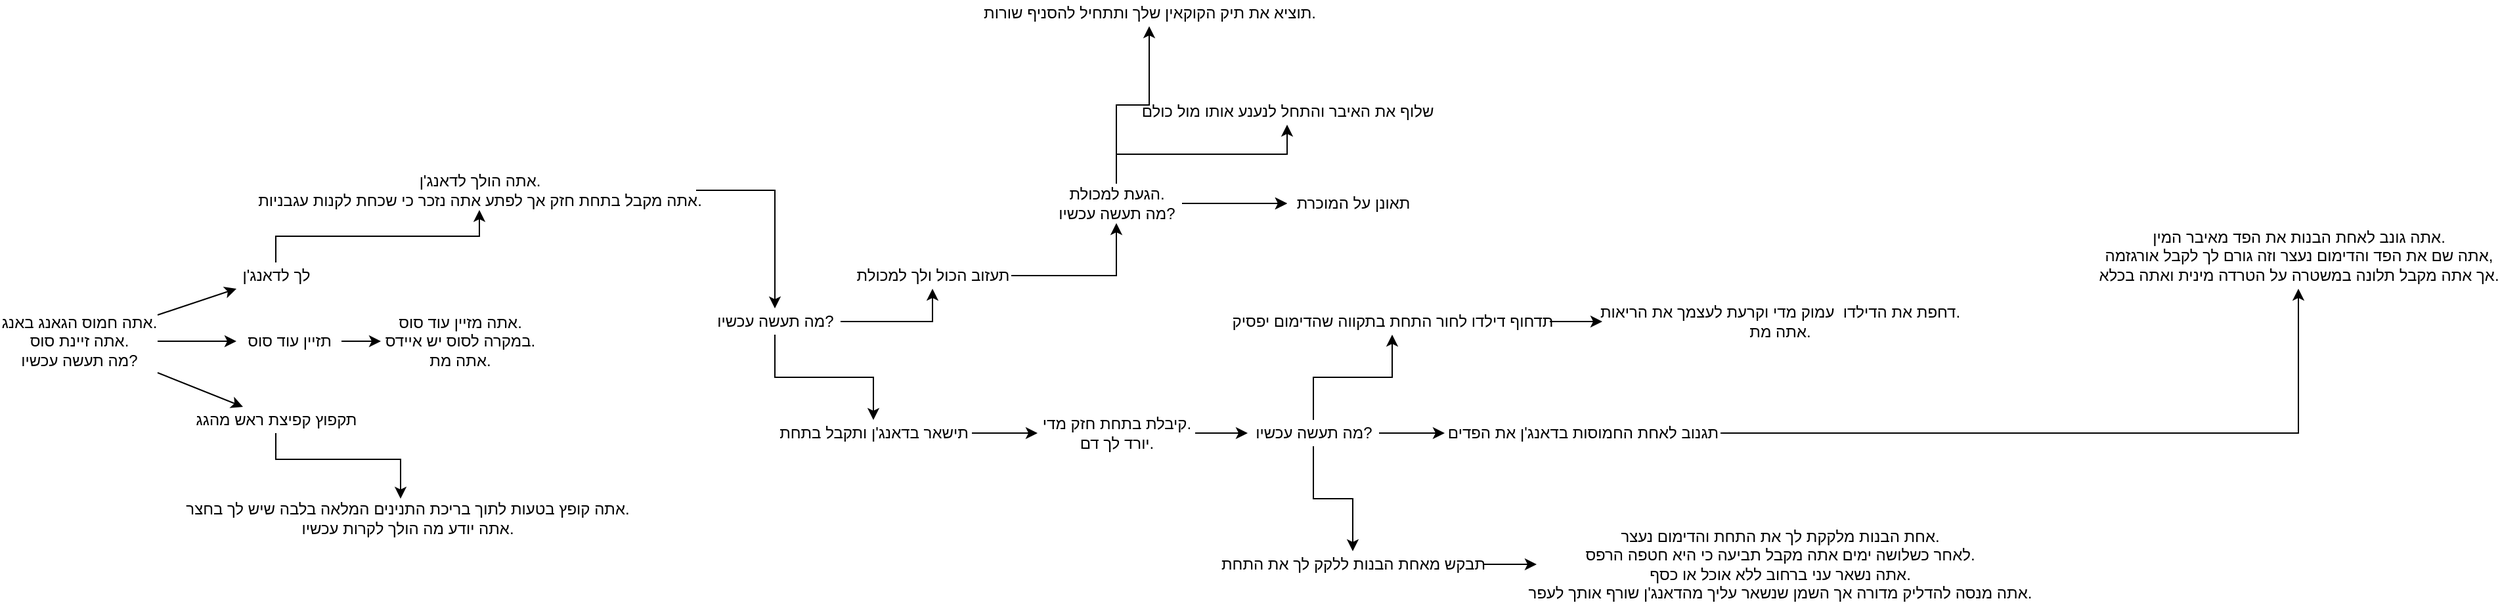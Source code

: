 <mxfile version="14.1.2" type="github">
  <diagram id="Cu5V5KgqSv17Ko4OS9BQ" name="Page-1">
    <mxGraphModel dx="573" dy="312" grid="1" gridSize="10" guides="1" tooltips="1" connect="1" arrows="1" fold="1" page="1" pageScale="1" pageWidth="2400" pageHeight="1400" math="0" shadow="0">
      <root>
        <mxCell id="0" />
        <mxCell id="1" parent="0" />
        <mxCell id="gz2-CgeXObaSSJoPXU8p-1" value="אתה חמוס הגאנג באנג.&lt;br&gt;אתה זיינת סוס.&lt;br&gt;מה תעשה עכשיו?" style="text;html=1;align=center;verticalAlign=middle;resizable=0;points=[];autosize=1;" vertex="1" parent="1">
          <mxGeometry x="10" y="555" width="120" height="50" as="geometry" />
        </mxCell>
        <mxCell id="gz2-CgeXObaSSJoPXU8p-13" value="" style="edgeStyle=orthogonalEdgeStyle;rounded=0;orthogonalLoop=1;jettySize=auto;html=1;" edge="1" parent="1" source="gz2-CgeXObaSSJoPXU8p-2" target="gz2-CgeXObaSSJoPXU8p-12">
          <mxGeometry relative="1" as="geometry" />
        </mxCell>
        <mxCell id="gz2-CgeXObaSSJoPXU8p-2" value="תזיין עוד סוס" style="text;html=1;align=center;verticalAlign=middle;resizable=0;points=[];autosize=1;" vertex="1" parent="1">
          <mxGeometry x="190" y="570" width="80" height="20" as="geometry" />
        </mxCell>
        <mxCell id="gz2-CgeXObaSSJoPXU8p-3" value="" style="endArrow=classic;html=1;" edge="1" parent="1" source="gz2-CgeXObaSSJoPXU8p-1" target="gz2-CgeXObaSSJoPXU8p-2">
          <mxGeometry width="50" height="50" relative="1" as="geometry">
            <mxPoint x="370" y="980" as="sourcePoint" />
            <mxPoint x="420" y="930" as="targetPoint" />
          </mxGeometry>
        </mxCell>
        <mxCell id="gz2-CgeXObaSSJoPXU8p-17" value="" style="edgeStyle=orthogonalEdgeStyle;rounded=0;orthogonalLoop=1;jettySize=auto;html=1;" edge="1" parent="1" source="gz2-CgeXObaSSJoPXU8p-4" target="gz2-CgeXObaSSJoPXU8p-16">
          <mxGeometry relative="1" as="geometry" />
        </mxCell>
        <mxCell id="gz2-CgeXObaSSJoPXU8p-4" value="לך לדאנג&#39;ן" style="text;html=1;align=center;verticalAlign=middle;resizable=0;points=[];autosize=1;" vertex="1" parent="1">
          <mxGeometry x="190" y="520" width="60" height="20" as="geometry" />
        </mxCell>
        <mxCell id="gz2-CgeXObaSSJoPXU8p-7" value="" style="endArrow=classic;html=1;" edge="1" parent="1" source="gz2-CgeXObaSSJoPXU8p-1" target="gz2-CgeXObaSSJoPXU8p-4">
          <mxGeometry width="50" height="50" relative="1" as="geometry">
            <mxPoint x="340" y="620" as="sourcePoint" />
            <mxPoint x="390" y="570" as="targetPoint" />
          </mxGeometry>
        </mxCell>
        <mxCell id="gz2-CgeXObaSSJoPXU8p-15" value="" style="edgeStyle=orthogonalEdgeStyle;rounded=0;orthogonalLoop=1;jettySize=auto;html=1;" edge="1" parent="1" source="gz2-CgeXObaSSJoPXU8p-8" target="gz2-CgeXObaSSJoPXU8p-14">
          <mxGeometry relative="1" as="geometry">
            <Array as="points">
              <mxPoint x="220" y="670" />
              <mxPoint x="315" y="670" />
            </Array>
          </mxGeometry>
        </mxCell>
        <mxCell id="gz2-CgeXObaSSJoPXU8p-8" value="תקפוץ קפיצת ראש מהגג" style="text;html=1;align=center;verticalAlign=middle;resizable=0;points=[];autosize=1;" vertex="1" parent="1">
          <mxGeometry x="155" y="630" width="130" height="20" as="geometry" />
        </mxCell>
        <mxCell id="gz2-CgeXObaSSJoPXU8p-10" value="" style="endArrow=classic;html=1;" edge="1" parent="1" source="gz2-CgeXObaSSJoPXU8p-1" target="gz2-CgeXObaSSJoPXU8p-8">
          <mxGeometry width="50" height="50" relative="1" as="geometry">
            <mxPoint x="340" y="620" as="sourcePoint" />
            <mxPoint x="390" y="570" as="targetPoint" />
          </mxGeometry>
        </mxCell>
        <mxCell id="gz2-CgeXObaSSJoPXU8p-12" value="אתה מזיין עוד סוס.&lt;br&gt;במקרה לסוס יש איידס.&lt;br&gt;אתה מת." style="text;html=1;align=center;verticalAlign=middle;resizable=0;points=[];autosize=1;" vertex="1" parent="1">
          <mxGeometry x="300" y="555" width="120" height="50" as="geometry" />
        </mxCell>
        <mxCell id="gz2-CgeXObaSSJoPXU8p-14" value="אתה קופץ בטעות לתוך בריכת התנינים המלאה בלבה שיש לך בחצר.&lt;br&gt;אתה יודע מה הולך לקרות עכשיו." style="text;html=1;align=center;verticalAlign=middle;resizable=0;points=[];autosize=1;" vertex="1" parent="1">
          <mxGeometry x="155" y="700" width="330" height="30" as="geometry" />
        </mxCell>
        <mxCell id="gz2-CgeXObaSSJoPXU8p-19" value="" style="edgeStyle=orthogonalEdgeStyle;rounded=0;orthogonalLoop=1;jettySize=auto;html=1;" edge="1" parent="1" source="gz2-CgeXObaSSJoPXU8p-16" target="gz2-CgeXObaSSJoPXU8p-18">
          <mxGeometry relative="1" as="geometry" />
        </mxCell>
        <mxCell id="gz2-CgeXObaSSJoPXU8p-16" value="אתה הולך לדאנג&#39;ן.&lt;br&gt;אתה מקבל בתחת חזק אך לפתע אתה נזכר כי שכחת לקנות עגבניות." style="text;html=1;align=center;verticalAlign=middle;resizable=0;points=[];autosize=1;" vertex="1" parent="1">
          <mxGeometry x="210" y="450" width="330" height="30" as="geometry" />
        </mxCell>
        <mxCell id="gz2-CgeXObaSSJoPXU8p-21" value="" style="edgeStyle=orthogonalEdgeStyle;rounded=0;orthogonalLoop=1;jettySize=auto;html=1;" edge="1" parent="1" source="gz2-CgeXObaSSJoPXU8p-18" target="gz2-CgeXObaSSJoPXU8p-20">
          <mxGeometry relative="1" as="geometry" />
        </mxCell>
        <mxCell id="gz2-CgeXObaSSJoPXU8p-25" value="" style="edgeStyle=orthogonalEdgeStyle;rounded=0;orthogonalLoop=1;jettySize=auto;html=1;" edge="1" parent="1" source="gz2-CgeXObaSSJoPXU8p-18" target="gz2-CgeXObaSSJoPXU8p-24">
          <mxGeometry relative="1" as="geometry" />
        </mxCell>
        <mxCell id="gz2-CgeXObaSSJoPXU8p-18" value="מה תעשה עכשיו?" style="text;html=1;align=center;verticalAlign=middle;resizable=0;points=[];autosize=1;" vertex="1" parent="1">
          <mxGeometry x="550" y="555" width="100" height="20" as="geometry" />
        </mxCell>
        <mxCell id="gz2-CgeXObaSSJoPXU8p-43" value="" style="edgeStyle=orthogonalEdgeStyle;rounded=0;orthogonalLoop=1;jettySize=auto;html=1;" edge="1" parent="1" source="gz2-CgeXObaSSJoPXU8p-20" target="gz2-CgeXObaSSJoPXU8p-42">
          <mxGeometry relative="1" as="geometry" />
        </mxCell>
        <mxCell id="gz2-CgeXObaSSJoPXU8p-20" value="תעזוב הכול ולך למכולת" style="text;html=1;align=center;verticalAlign=middle;resizable=0;points=[];autosize=1;" vertex="1" parent="1">
          <mxGeometry x="660" y="520" width="120" height="20" as="geometry" />
        </mxCell>
        <mxCell id="gz2-CgeXObaSSJoPXU8p-27" value="" style="edgeStyle=orthogonalEdgeStyle;rounded=0;orthogonalLoop=1;jettySize=auto;html=1;" edge="1" parent="1" source="gz2-CgeXObaSSJoPXU8p-24" target="gz2-CgeXObaSSJoPXU8p-26">
          <mxGeometry relative="1" as="geometry" />
        </mxCell>
        <mxCell id="gz2-CgeXObaSSJoPXU8p-24" value="תישאר בדאנג&#39;ן ותקבל בתחת" style="text;html=1;align=center;verticalAlign=middle;resizable=0;points=[];autosize=1;" vertex="1" parent="1">
          <mxGeometry x="600" y="640" width="150" height="20" as="geometry" />
        </mxCell>
        <mxCell id="gz2-CgeXObaSSJoPXU8p-29" value="" style="edgeStyle=orthogonalEdgeStyle;rounded=0;orthogonalLoop=1;jettySize=auto;html=1;" edge="1" parent="1" source="gz2-CgeXObaSSJoPXU8p-26" target="gz2-CgeXObaSSJoPXU8p-28">
          <mxGeometry relative="1" as="geometry" />
        </mxCell>
        <mxCell id="gz2-CgeXObaSSJoPXU8p-26" value="קיבלת בתחת חזק מדי.&lt;br&gt;יורד לך דם." style="text;html=1;align=center;verticalAlign=middle;resizable=0;points=[];autosize=1;" vertex="1" parent="1">
          <mxGeometry x="800" y="635" width="120" height="30" as="geometry" />
        </mxCell>
        <mxCell id="gz2-CgeXObaSSJoPXU8p-31" value="" style="edgeStyle=orthogonalEdgeStyle;rounded=0;orthogonalLoop=1;jettySize=auto;html=1;" edge="1" parent="1" source="gz2-CgeXObaSSJoPXU8p-28" target="gz2-CgeXObaSSJoPXU8p-30">
          <mxGeometry relative="1" as="geometry" />
        </mxCell>
        <mxCell id="gz2-CgeXObaSSJoPXU8p-33" value="" style="edgeStyle=orthogonalEdgeStyle;rounded=0;orthogonalLoop=1;jettySize=auto;html=1;" edge="1" parent="1" source="gz2-CgeXObaSSJoPXU8p-28" target="gz2-CgeXObaSSJoPXU8p-32">
          <mxGeometry relative="1" as="geometry" />
        </mxCell>
        <mxCell id="gz2-CgeXObaSSJoPXU8p-35" value="" style="edgeStyle=orthogonalEdgeStyle;rounded=0;orthogonalLoop=1;jettySize=auto;html=1;" edge="1" parent="1" source="gz2-CgeXObaSSJoPXU8p-28" target="gz2-CgeXObaSSJoPXU8p-34">
          <mxGeometry relative="1" as="geometry" />
        </mxCell>
        <mxCell id="gz2-CgeXObaSSJoPXU8p-28" value="מה תעשה עכשיו?" style="text;html=1;align=center;verticalAlign=middle;resizable=0;points=[];autosize=1;" vertex="1" parent="1">
          <mxGeometry x="960" y="640" width="100" height="20" as="geometry" />
        </mxCell>
        <mxCell id="gz2-CgeXObaSSJoPXU8p-41" value="" style="edgeStyle=orthogonalEdgeStyle;rounded=0;orthogonalLoop=1;jettySize=auto;html=1;" edge="1" parent="1" source="gz2-CgeXObaSSJoPXU8p-30" target="gz2-CgeXObaSSJoPXU8p-40">
          <mxGeometry relative="1" as="geometry" />
        </mxCell>
        <mxCell id="gz2-CgeXObaSSJoPXU8p-30" value="תגנוב לאחת החמוסות בדאנג&#39;ן את הפדים" style="text;html=1;align=center;verticalAlign=middle;resizable=0;points=[];autosize=1;" vertex="1" parent="1">
          <mxGeometry x="1110" y="640" width="210" height="20" as="geometry" />
        </mxCell>
        <mxCell id="gz2-CgeXObaSSJoPXU8p-39" value="" style="edgeStyle=orthogonalEdgeStyle;rounded=0;orthogonalLoop=1;jettySize=auto;html=1;" edge="1" parent="1" source="gz2-CgeXObaSSJoPXU8p-32" target="gz2-CgeXObaSSJoPXU8p-38">
          <mxGeometry relative="1" as="geometry" />
        </mxCell>
        <mxCell id="gz2-CgeXObaSSJoPXU8p-32" value="תבקש מאחת הבנות ללקק לך את התחת" style="text;html=1;align=center;verticalAlign=middle;resizable=0;points=[];autosize=1;" vertex="1" parent="1">
          <mxGeometry x="940" y="740" width="200" height="20" as="geometry" />
        </mxCell>
        <mxCell id="gz2-CgeXObaSSJoPXU8p-37" value="" style="edgeStyle=orthogonalEdgeStyle;rounded=0;orthogonalLoop=1;jettySize=auto;html=1;" edge="1" parent="1" source="gz2-CgeXObaSSJoPXU8p-34" target="gz2-CgeXObaSSJoPXU8p-36">
          <mxGeometry relative="1" as="geometry" />
        </mxCell>
        <mxCell id="gz2-CgeXObaSSJoPXU8p-34" value="תדחוף דילדו לחור התחת בתקווה שהדימום יפסיק" style="text;html=1;align=center;verticalAlign=middle;resizable=0;points=[];autosize=1;" vertex="1" parent="1">
          <mxGeometry x="950" y="555" width="240" height="20" as="geometry" />
        </mxCell>
        <mxCell id="gz2-CgeXObaSSJoPXU8p-36" value="דחפת את הדילדו&amp;nbsp; עמוק מדי וקרעת לעצמך את הריאות.&lt;br&gt;אתה מת." style="text;html=1;align=center;verticalAlign=middle;resizable=0;points=[];autosize=1;" vertex="1" parent="1">
          <mxGeometry x="1230" y="550" width="270" height="30" as="geometry" />
        </mxCell>
        <mxCell id="gz2-CgeXObaSSJoPXU8p-38" value="אחת הבנות מלקקת לך את התחת והדימום נעצר.&lt;br&gt;לאחר כשלושה ימים אתה מקבל תביעה כי היא חטפה הרפס.&lt;br&gt;אתה נשאר עני ברחוב ללא אוכל או כסף.&lt;br&gt;אתה מנסה להדליק מדורה אך השמן שנשאר עליך מהדאנג&#39;ן שורף אותך לעפר." style="text;html=1;align=center;verticalAlign=middle;resizable=0;points=[];autosize=1;" vertex="1" parent="1">
          <mxGeometry x="1180" y="720" width="370" height="60" as="geometry" />
        </mxCell>
        <mxCell id="gz2-CgeXObaSSJoPXU8p-40" value="אתה גונב לאחת הבנות את הפד מאיבר המין.&lt;br&gt;אתה שם את הפד והדימום נעצר וזה גורם לך לקבל אורגזמה,&lt;br&gt;אך אתה מקבל תלונה במשטרה על הטרדה מינית ואתה בכלא." style="text;html=1;align=center;verticalAlign=middle;resizable=0;points=[];autosize=1;" vertex="1" parent="1">
          <mxGeometry x="1610" y="490" width="300" height="50" as="geometry" />
        </mxCell>
        <mxCell id="gz2-CgeXObaSSJoPXU8p-45" value="" style="edgeStyle=orthogonalEdgeStyle;rounded=0;orthogonalLoop=1;jettySize=auto;html=1;" edge="1" parent="1" source="gz2-CgeXObaSSJoPXU8p-42" target="gz2-CgeXObaSSJoPXU8p-44">
          <mxGeometry relative="1" as="geometry" />
        </mxCell>
        <mxCell id="gz2-CgeXObaSSJoPXU8p-48" value="" style="edgeStyle=orthogonalEdgeStyle;rounded=0;orthogonalLoop=1;jettySize=auto;html=1;" edge="1" parent="1" source="gz2-CgeXObaSSJoPXU8p-42" target="gz2-CgeXObaSSJoPXU8p-47">
          <mxGeometry relative="1" as="geometry" />
        </mxCell>
        <mxCell id="gz2-CgeXObaSSJoPXU8p-49" value="" style="edgeStyle=orthogonalEdgeStyle;rounded=0;orthogonalLoop=1;jettySize=auto;html=1;" edge="1" parent="1" source="gz2-CgeXObaSSJoPXU8p-42" target="gz2-CgeXObaSSJoPXU8p-44">
          <mxGeometry relative="1" as="geometry" />
        </mxCell>
        <mxCell id="gz2-CgeXObaSSJoPXU8p-51" value="" style="edgeStyle=orthogonalEdgeStyle;rounded=0;orthogonalLoop=1;jettySize=auto;html=1;" edge="1" parent="1" source="gz2-CgeXObaSSJoPXU8p-42" target="gz2-CgeXObaSSJoPXU8p-50">
          <mxGeometry relative="1" as="geometry" />
        </mxCell>
        <mxCell id="gz2-CgeXObaSSJoPXU8p-42" value="הגעת למכולת.&lt;br&gt;מה תעשה עכשיו?" style="text;html=1;align=center;verticalAlign=middle;resizable=0;points=[];autosize=1;" vertex="1" parent="1">
          <mxGeometry x="810" y="460" width="100" height="30" as="geometry" />
        </mxCell>
        <mxCell id="gz2-CgeXObaSSJoPXU8p-44" value="תאונן על המוכרת" style="text;html=1;align=center;verticalAlign=middle;resizable=0;points=[];autosize=1;" vertex="1" parent="1">
          <mxGeometry x="990" y="465" width="100" height="20" as="geometry" />
        </mxCell>
        <mxCell id="gz2-CgeXObaSSJoPXU8p-47" value="תוציא את תיק הקוקאין שלך ותתחיל להסניף שורות." style="text;html=1;align=center;verticalAlign=middle;resizable=0;points=[];autosize=1;" vertex="1" parent="1">
          <mxGeometry x="760" y="320" width="250" height="20" as="geometry" />
        </mxCell>
        <mxCell id="gz2-CgeXObaSSJoPXU8p-50" value="שלוף את האיבר והתחל לנענע אותו מול כולם" style="text;html=1;align=center;verticalAlign=middle;resizable=0;points=[];autosize=1;" vertex="1" parent="1">
          <mxGeometry x="880" y="395" width="220" height="20" as="geometry" />
        </mxCell>
      </root>
    </mxGraphModel>
  </diagram>
</mxfile>
